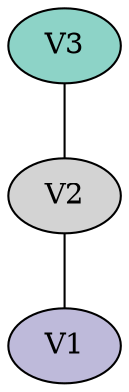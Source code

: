 graph colored {
node [style=filled colorscheme="set312"];
V2--V1;
V3--V2;
V1[fillcolor="2"];
V1[fillcolor="3"];
V3[fillcolor="1"];
}